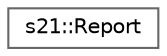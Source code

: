 digraph "Graphical Class Hierarchy"
{
 // LATEX_PDF_SIZE
  bgcolor="transparent";
  edge [fontname=Helvetica,fontsize=10,labelfontname=Helvetica,labelfontsize=10];
  node [fontname=Helvetica,fontsize=10,shape=box,height=0.2,width=0.4];
  rankdir="LR";
  Node0 [id="Node000000",label="s21::Report",height=0.2,width=0.4,color="grey40", fillcolor="white", style="filled",URL="$d6/d52/structs21_1_1Report.html",tooltip=" "];
}
